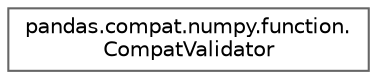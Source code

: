 digraph "Graphical Class Hierarchy"
{
 // LATEX_PDF_SIZE
  bgcolor="transparent";
  edge [fontname=Helvetica,fontsize=10,labelfontname=Helvetica,labelfontsize=10];
  node [fontname=Helvetica,fontsize=10,shape=box,height=0.2,width=0.4];
  rankdir="LR";
  Node0 [id="Node000000",label="pandas.compat.numpy.function.\lCompatValidator",height=0.2,width=0.4,color="grey40", fillcolor="white", style="filled",URL="$dc/d1e/classpandas_1_1compat_1_1numpy_1_1function_1_1CompatValidator.html",tooltip=" "];
}
